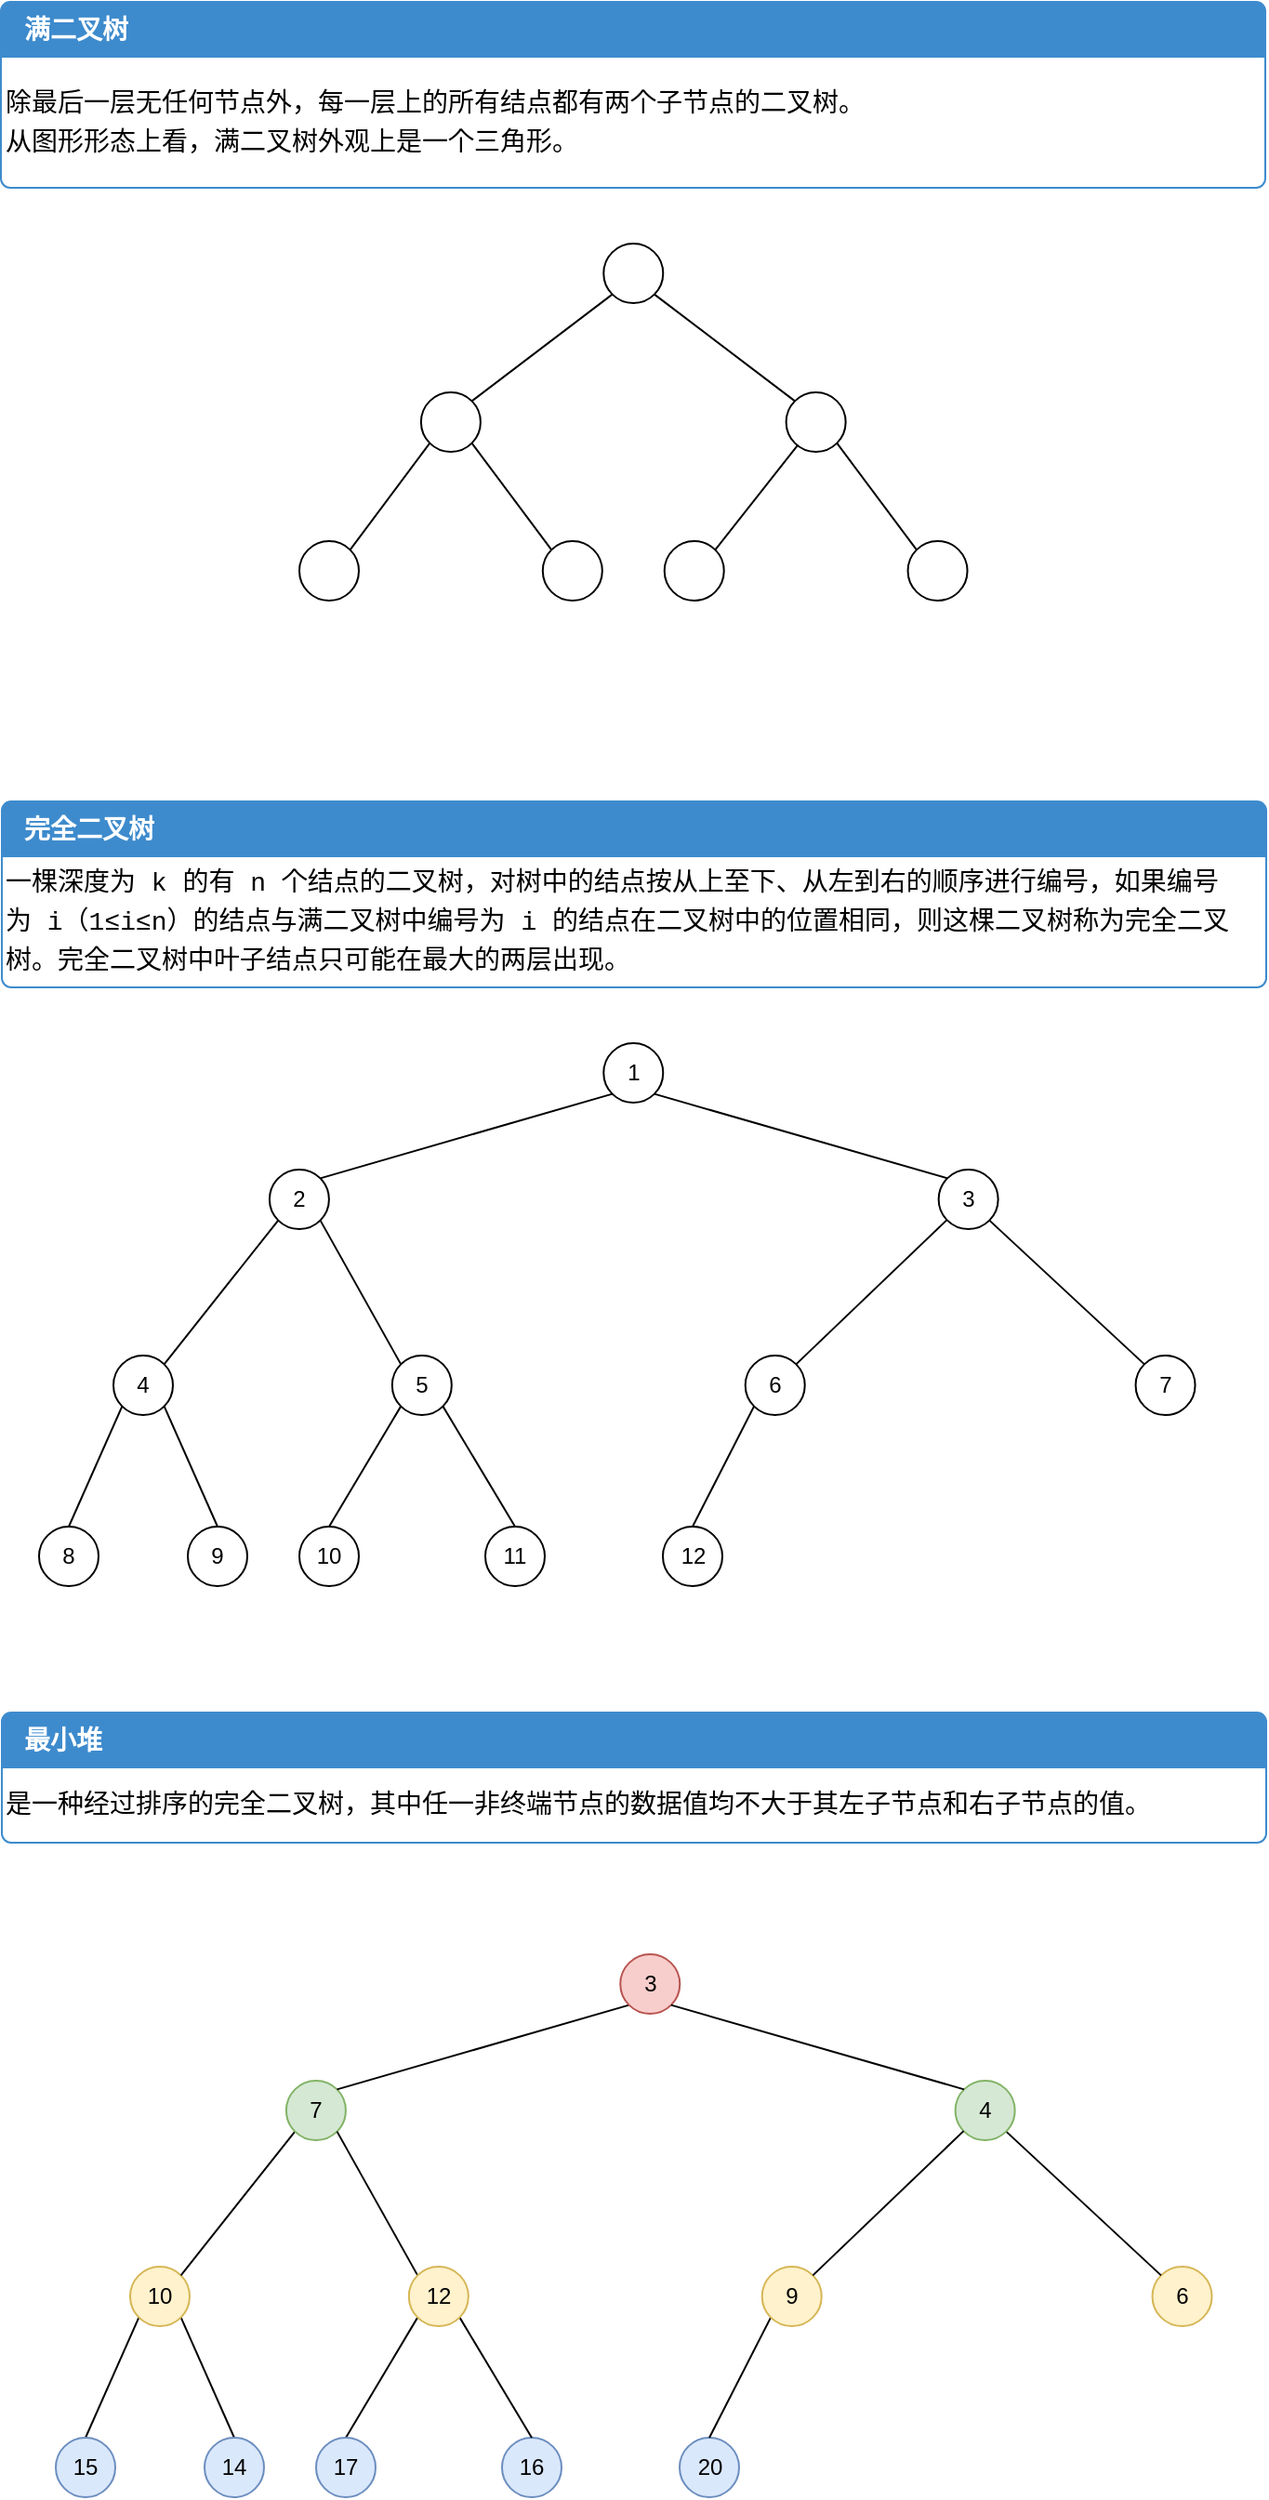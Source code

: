 <mxfile version="12.2.4" pages="1"><diagram id="2cTW7WlJ9Rkr5j_ChCZ1" name="Page-1"><mxGraphModel dx="639" dy="655" grid="1" gridSize="10" guides="1" tooltips="1" connect="1" arrows="1" fold="1" page="1" pageScale="1" pageWidth="827" pageHeight="1169" math="0" shadow="0"><root><mxCell id="0"/><mxCell id="1" parent="0"/><mxCell id="16" value="&lt;div style=&quot;font-family: &amp;#34;menlo&amp;#34; , &amp;#34;monaco&amp;#34; , &amp;#34;courier new&amp;#34; , monospace ; font-size: 14px ; line-height: 21px ; white-space: pre&quot;&gt;&lt;div style=&quot;font-family: &amp;#34;menlo&amp;#34; , &amp;#34;monaco&amp;#34; , &amp;#34;courier new&amp;#34; , monospace ; line-height: 21px&quot;&gt;&lt;div&gt;&lt;span&gt;除最后一层无任何节点&lt;/span&gt;外，每一层上的所有结点都有两个子节点的二叉树。&lt;/div&gt;&lt;div&gt;&lt;span&gt;从图形形态上看，满二&lt;/span&gt;叉树外观上是一个三角形。&lt;/div&gt;&lt;/div&gt;&lt;/div&gt;" style="html=1;shadow=0;dashed=0;shape=mxgraph.bootstrap.rrect;align=left;rSize=5;strokeColor=#3D8BCD;fontColor=#000000;spacingTop=30;whiteSpace=wrap;labelBackgroundColor=#FFFFFF;" parent="1" vertex="1"><mxGeometry x="39.5" y="80" width="680" height="100" as="geometry"/></mxCell><mxCell id="17" value="满二叉树" style="html=1;shadow=0;dashed=0;shape=mxgraph.bootstrap.topButton;rSize=5;strokeColor=none;fillColor=#3D8BCD;fontColor=#ffffff;fontSize=14;fontStyle=1;align=left;spacingLeft=10;whiteSpace=wrap;resizeWidth=1;" parent="16" vertex="1"><mxGeometry width="680" height="30" relative="1" as="geometry"/></mxCell><mxCell id="26" value="" style="group" parent="1" vertex="1" connectable="0"><mxGeometry x="200" y="210" width="360" height="200" as="geometry"/></mxCell><mxCell id="2" value="" style="ellipse;whiteSpace=wrap;html=1;aspect=fixed;" parent="26" vertex="1"><mxGeometry x="163.636" width="32" height="32" as="geometry"/></mxCell><mxCell id="3" value="" style="ellipse;whiteSpace=wrap;html=1;aspect=fixed;" parent="26" vertex="1"><mxGeometry x="65.455" y="80" width="32" height="32" as="geometry"/></mxCell><mxCell id="9" style="rounded=0;orthogonalLoop=1;jettySize=auto;html=1;exitX=0;exitY=1;exitDx=0;exitDy=0;entryX=1;entryY=0;entryDx=0;entryDy=0;endArrow=none;endFill=0;" parent="26" source="2" target="3" edge="1"><mxGeometry relative="1" as="geometry"/></mxCell><mxCell id="4" value="" style="ellipse;whiteSpace=wrap;html=1;aspect=fixed;" parent="26" vertex="1"><mxGeometry x="261.818" y="80" width="32" height="32" as="geometry"/></mxCell><mxCell id="5" value="" style="ellipse;whiteSpace=wrap;html=1;aspect=fixed;" parent="26" vertex="1"><mxGeometry x="130.909" y="160" width="32" height="32" as="geometry"/></mxCell><mxCell id="12" style="edgeStyle=none;rounded=0;orthogonalLoop=1;jettySize=auto;html=1;exitX=1;exitY=1;exitDx=0;exitDy=0;entryX=0;entryY=0;entryDx=0;entryDy=0;endArrow=none;endFill=0;" parent="26" source="3" target="5" edge="1"><mxGeometry relative="1" as="geometry"/></mxCell><mxCell id="6" value="" style="ellipse;whiteSpace=wrap;html=1;aspect=fixed;" parent="26" vertex="1"><mxGeometry y="160" width="32" height="32" as="geometry"/></mxCell><mxCell id="11" style="edgeStyle=none;rounded=0;orthogonalLoop=1;jettySize=auto;html=1;exitX=0;exitY=1;exitDx=0;exitDy=0;entryX=1;entryY=0;entryDx=0;entryDy=0;endArrow=none;endFill=0;" parent="26" source="3" target="6" edge="1"><mxGeometry relative="1" as="geometry"/></mxCell><mxCell id="7" value="" style="ellipse;whiteSpace=wrap;html=1;aspect=fixed;" parent="26" vertex="1"><mxGeometry x="196.364" y="160" width="32" height="32" as="geometry"/></mxCell><mxCell id="13" style="edgeStyle=none;rounded=0;orthogonalLoop=1;jettySize=auto;html=1;entryX=1;entryY=0;entryDx=0;entryDy=0;endArrow=none;endFill=0;" parent="26" source="4" target="7" edge="1"><mxGeometry relative="1" as="geometry"/></mxCell><mxCell id="8" value="" style="ellipse;whiteSpace=wrap;html=1;aspect=fixed;" parent="26" vertex="1"><mxGeometry x="327.273" y="160" width="32" height="32" as="geometry"/></mxCell><mxCell id="14" style="edgeStyle=none;rounded=0;orthogonalLoop=1;jettySize=auto;html=1;exitX=1;exitY=1;exitDx=0;exitDy=0;entryX=0;entryY=0;entryDx=0;entryDy=0;endArrow=none;endFill=0;" parent="26" source="4" target="8" edge="1"><mxGeometry relative="1" as="geometry"/></mxCell><mxCell id="10" style="rounded=0;orthogonalLoop=1;jettySize=auto;html=1;exitX=1;exitY=1;exitDx=0;exitDy=0;entryX=0;entryY=0;entryDx=0;entryDy=0;endArrow=none;endFill=0;" parent="26" source="2" target="4" edge="1"><mxGeometry relative="1" as="geometry"><mxPoint x="176.611" y="44.142" as="sourcePoint"/><mxPoint x="101.571" y="95.858" as="targetPoint"/></mxGeometry></mxCell><mxCell id="98" value="7" style="ellipse;whiteSpace=wrap;html=1;aspect=fixed;" parent="1" vertex="1"><mxGeometry x="649.773" y="808" width="32" height="32" as="geometry"/></mxCell><mxCell id="99" style="edgeStyle=none;rounded=0;orthogonalLoop=1;jettySize=auto;html=1;exitX=1;exitY=1;exitDx=0;exitDy=0;entryX=0;entryY=0;entryDx=0;entryDy=0;endArrow=none;endFill=0;" parent="1" source="91" target="98" edge="1"><mxGeometry relative="1" as="geometry"/></mxCell><mxCell id="110" style="edgeStyle=none;rounded=0;orthogonalLoop=1;jettySize=auto;html=1;exitX=0;exitY=1;exitDx=0;exitDy=0;entryX=0.5;entryY=0;entryDx=0;entryDy=0;endArrow=none;endFill=0;fontColor=#000000;" parent="1" source="94" target="106" edge="1"><mxGeometry relative="1" as="geometry"/></mxCell><mxCell id="111" style="edgeStyle=none;rounded=0;orthogonalLoop=1;jettySize=auto;html=1;exitX=1;exitY=1;exitDx=0;exitDy=0;entryX=0.5;entryY=0;entryDx=0;entryDy=0;endArrow=none;endFill=0;fontColor=#000000;" parent="1" source="94" target="107" edge="1"><mxGeometry relative="1" as="geometry"/></mxCell><mxCell id="94" value="4" style="ellipse;whiteSpace=wrap;html=1;aspect=fixed;" parent="1" vertex="1"><mxGeometry x="100" y="808" width="32" height="32" as="geometry"/></mxCell><mxCell id="95" style="edgeStyle=none;rounded=0;orthogonalLoop=1;jettySize=auto;html=1;exitX=0;exitY=1;exitDx=0;exitDy=0;entryX=1;entryY=0;entryDx=0;entryDy=0;endArrow=none;endFill=0;" parent="1" source="89" target="94" edge="1"><mxGeometry relative="1" as="geometry"/></mxCell><mxCell id="106" value="8" style="ellipse;whiteSpace=wrap;html=1;aspect=fixed;" parent="1" vertex="1"><mxGeometry x="60" y="900" width="32" height="32" as="geometry"/></mxCell><mxCell id="107" value="9" style="ellipse;whiteSpace=wrap;html=1;aspect=fixed;" parent="1" vertex="1"><mxGeometry x="140" y="900" width="32" height="32" as="geometry"/></mxCell><mxCell id="112" style="edgeStyle=none;rounded=0;orthogonalLoop=1;jettySize=auto;html=1;exitX=0.5;exitY=0;exitDx=0;exitDy=0;entryX=0;entryY=1;entryDx=0;entryDy=0;endArrow=none;endFill=0;fontColor=#000000;" parent="1" source="108" target="92" edge="1"><mxGeometry relative="1" as="geometry"/></mxCell><mxCell id="108" value="10" style="ellipse;whiteSpace=wrap;html=1;aspect=fixed;" parent="1" vertex="1"><mxGeometry x="200" y="900" width="32" height="32" as="geometry"/></mxCell><mxCell id="109" value="11" style="ellipse;whiteSpace=wrap;html=1;aspect=fixed;" parent="1" vertex="1"><mxGeometry x="300" y="900" width="32" height="32" as="geometry"/></mxCell><mxCell id="113" style="edgeStyle=none;rounded=0;orthogonalLoop=1;jettySize=auto;html=1;exitX=1;exitY=1;exitDx=0;exitDy=0;endArrow=none;endFill=0;fontColor=#000000;entryX=0.5;entryY=0;entryDx=0;entryDy=0;" parent="1" source="92" target="109" edge="1"><mxGeometry relative="1" as="geometry"><mxPoint x="326" y="900" as="targetPoint"/></mxGeometry></mxCell><mxCell id="115" value="12" style="ellipse;whiteSpace=wrap;html=1;aspect=fixed;rotation=0;" parent="1" vertex="1"><mxGeometry x="395.5" y="900" width="32" height="32" as="geometry"/></mxCell><mxCell id="117" style="edgeStyle=none;rounded=0;orthogonalLoop=1;jettySize=auto;html=1;exitX=0;exitY=1;exitDx=0;exitDy=0;entryX=0.5;entryY=0;entryDx=0;entryDy=0;endArrow=none;endFill=0;fontColor=#000000;" parent="1" source="96" target="115" edge="1"><mxGeometry relative="1" as="geometry"/></mxCell><mxCell id="89" value="2" style="ellipse;whiteSpace=wrap;html=1;aspect=fixed;" parent="1" vertex="1"><mxGeometry x="183.955" y="708" width="32" height="32" as="geometry"/></mxCell><mxCell id="90" style="rounded=0;orthogonalLoop=1;jettySize=auto;html=1;exitX=0;exitY=1;exitDx=0;exitDy=0;entryX=1;entryY=0;entryDx=0;entryDy=0;endArrow=none;endFill=0;" parent="1" source="88" target="89" edge="1"><mxGeometry relative="1" as="geometry"/></mxCell><mxCell id="93" style="edgeStyle=none;rounded=0;orthogonalLoop=1;jettySize=auto;html=1;exitX=1;exitY=1;exitDx=0;exitDy=0;entryX=0;entryY=0;entryDx=0;entryDy=0;endArrow=none;endFill=0;" parent="1" source="89" target="92" edge="1"><mxGeometry relative="1" as="geometry"/></mxCell><mxCell id="88" value="1" style="ellipse;whiteSpace=wrap;html=1;aspect=fixed;" parent="1" vertex="1"><mxGeometry x="363.636" y="640" width="32" height="32" as="geometry"/></mxCell><mxCell id="92" value="5" style="ellipse;whiteSpace=wrap;html=1;aspect=fixed;" parent="1" vertex="1"><mxGeometry x="249.909" y="808" width="32" height="32" as="geometry"/></mxCell><mxCell id="91" value="3" style="ellipse;whiteSpace=wrap;html=1;aspect=fixed;" parent="1" vertex="1"><mxGeometry x="543.818" y="708" width="32" height="32" as="geometry"/></mxCell><mxCell id="100" style="rounded=0;orthogonalLoop=1;jettySize=auto;html=1;exitX=1;exitY=1;exitDx=0;exitDy=0;entryX=0;entryY=0;entryDx=0;entryDy=0;endArrow=none;endFill=0;" parent="1" source="88" target="91" edge="1"><mxGeometry relative="1" as="geometry"><mxPoint x="376.611" y="684.142" as="sourcePoint"/><mxPoint x="301.571" y="735.858" as="targetPoint"/></mxGeometry></mxCell><mxCell id="96" value="6" style="ellipse;whiteSpace=wrap;html=1;aspect=fixed;" parent="1" vertex="1"><mxGeometry x="439.864" y="808" width="32" height="32" as="geometry"/></mxCell><mxCell id="97" style="edgeStyle=none;rounded=0;orthogonalLoop=1;jettySize=auto;html=1;entryX=1;entryY=0;entryDx=0;entryDy=0;endArrow=none;endFill=0;" parent="1" source="91" target="96" edge="1"><mxGeometry relative="1" as="geometry"/></mxCell><mxCell id="118" value="&lt;div style=&quot;font-family: &amp;#34;menlo&amp;#34; , &amp;#34;monaco&amp;#34; , &amp;#34;courier new&amp;#34; , monospace ; font-size: 14px ; line-height: 21px ; white-space: pre&quot;&gt;&lt;div style=&quot;font-family: &amp;#34;menlo&amp;#34; , &amp;#34;monaco&amp;#34; , &amp;#34;courier new&amp;#34; , monospace ; line-height: 21px&quot;&gt;&lt;div style=&quot;font-family: &amp;#34;menlo&amp;#34; , &amp;#34;monaco&amp;#34; , &amp;#34;courier new&amp;#34; , monospace ; line-height: 21px&quot;&gt;&lt;span style=&quot;background-color: rgb(255 , 255 , 255)&quot;&gt;一棵深度为 k 的有 n 个结点的二叉树，对树中的结点按从上至下、从左到右的顺序进行编号，如果编号&lt;/span&gt;&lt;/div&gt;&lt;div style=&quot;font-family: &amp;#34;menlo&amp;#34; , &amp;#34;monaco&amp;#34; , &amp;#34;courier new&amp;#34; , monospace ; line-height: 21px&quot;&gt;&lt;span style=&quot;background-color: rgb(255 , 255 , 255)&quot;&gt;为 i（1≤i≤n）的结点与满二叉树中编号为 i 的结点在二叉树中的位置相同，则这棵二叉树称为完全二叉&lt;/span&gt;&lt;/div&gt;&lt;div style=&quot;font-family: &amp;#34;menlo&amp;#34; , &amp;#34;monaco&amp;#34; , &amp;#34;courier new&amp;#34; , monospace ; line-height: 21px&quot;&gt;&lt;span style=&quot;background-color: rgb(255 , 255 , 255)&quot;&gt;树。完全二叉树中叶子结点只可能在最大的两层出现。&lt;/span&gt;&lt;/div&gt;&lt;/div&gt;&lt;/div&gt;" style="html=1;shadow=0;dashed=0;shape=mxgraph.bootstrap.rrect;align=left;rSize=5;strokeColor=#3D8BCD;fontColor=#000000;spacingTop=30;whiteSpace=wrap;labelBackgroundColor=#FFFFFF;" parent="1" vertex="1"><mxGeometry x="40" y="510" width="680" height="100" as="geometry"/></mxCell><mxCell id="119" value="完全二叉树" style="html=1;shadow=0;dashed=0;shape=mxgraph.bootstrap.topButton;rSize=5;strokeColor=none;fillColor=#3D8BCD;fontColor=#ffffff;fontSize=14;fontStyle=1;align=left;spacingLeft=10;whiteSpace=wrap;resizeWidth=1;" parent="118" vertex="1"><mxGeometry width="680" height="30" relative="1" as="geometry"/></mxCell><mxCell id="120" value="&lt;div style=&quot;font-family: &amp;#34;menlo&amp;#34; , &amp;#34;monaco&amp;#34; , &amp;#34;courier new&amp;#34; , monospace ; font-size: 14px ; line-height: 21px ; white-space: pre&quot;&gt;&lt;div style=&quot;font-family: &amp;#34;menlo&amp;#34; , &amp;#34;monaco&amp;#34; , &amp;#34;courier new&amp;#34; , monospace ; line-height: 21px&quot;&gt;&lt;div style=&quot;font-family: &amp;#34;menlo&amp;#34; , &amp;#34;monaco&amp;#34; , &amp;#34;courier new&amp;#34; , monospace ; line-height: 21px&quot;&gt;是一种经过排序的完全二叉树，其中任一非终端节点的数据值均不大于其左子节点和右子节点的值。&lt;/div&gt;&lt;/div&gt;&lt;/div&gt;" style="html=1;shadow=0;dashed=0;shape=mxgraph.bootstrap.rrect;align=left;rSize=5;strokeColor=#3D8BCD;fontColor=#000000;spacingTop=30;whiteSpace=wrap;labelBackgroundColor=#FFFFFF;" parent="1" vertex="1"><mxGeometry x="40" y="1000" width="680" height="70" as="geometry"/></mxCell><mxCell id="121" value="最小堆" style="html=1;shadow=0;dashed=0;shape=mxgraph.bootstrap.topButton;rSize=5;strokeColor=none;fillColor=#3D8BCD;fontColor=#ffffff;fontSize=14;fontStyle=1;align=left;spacingLeft=10;whiteSpace=wrap;resizeWidth=1;" parent="120" vertex="1"><mxGeometry width="680" height="30" relative="1" as="geometry"/></mxCell><mxCell id="122" value="6" style="ellipse;whiteSpace=wrap;html=1;aspect=fixed;fillColor=#fff2cc;strokeColor=#d6b656;" parent="1" vertex="1"><mxGeometry x="658.773" y="1298" width="32" height="32" as="geometry"/></mxCell><mxCell id="123" style="edgeStyle=none;rounded=0;orthogonalLoop=1;jettySize=auto;html=1;exitX=1;exitY=1;exitDx=0;exitDy=0;entryX=0;entryY=0;entryDx=0;entryDy=0;endArrow=none;endFill=0;" parent="1" source="141" target="122" edge="1"><mxGeometry relative="1" as="geometry"/></mxCell><mxCell id="124" style="edgeStyle=none;rounded=0;orthogonalLoop=1;jettySize=auto;html=1;exitX=0;exitY=1;exitDx=0;exitDy=0;entryX=0.5;entryY=0;entryDx=0;entryDy=0;endArrow=none;endFill=0;fontColor=#000000;" parent="1" source="126" target="128" edge="1"><mxGeometry relative="1" as="geometry"/></mxCell><mxCell id="125" style="edgeStyle=none;rounded=0;orthogonalLoop=1;jettySize=auto;html=1;exitX=1;exitY=1;exitDx=0;exitDy=0;entryX=0.5;entryY=0;entryDx=0;entryDy=0;endArrow=none;endFill=0;fontColor=#000000;" parent="1" source="126" target="129" edge="1"><mxGeometry relative="1" as="geometry"/></mxCell><mxCell id="126" value="10" style="ellipse;whiteSpace=wrap;html=1;aspect=fixed;fillColor=#fff2cc;strokeColor=#d6b656;" parent="1" vertex="1"><mxGeometry x="109" y="1298" width="32" height="32" as="geometry"/></mxCell><mxCell id="127" style="edgeStyle=none;rounded=0;orthogonalLoop=1;jettySize=auto;html=1;exitX=0;exitY=1;exitDx=0;exitDy=0;entryX=1;entryY=0;entryDx=0;entryDy=0;endArrow=none;endFill=0;" parent="1" source="136" target="126" edge="1"><mxGeometry relative="1" as="geometry"/></mxCell><mxCell id="128" value="15" style="ellipse;whiteSpace=wrap;html=1;aspect=fixed;fillColor=#dae8fc;strokeColor=#6c8ebf;" parent="1" vertex="1"><mxGeometry x="69" y="1390" width="32" height="32" as="geometry"/></mxCell><mxCell id="129" value="14" style="ellipse;whiteSpace=wrap;html=1;aspect=fixed;fillColor=#dae8fc;strokeColor=#6c8ebf;" parent="1" vertex="1"><mxGeometry x="149" y="1390" width="32" height="32" as="geometry"/></mxCell><mxCell id="130" style="edgeStyle=none;rounded=0;orthogonalLoop=1;jettySize=auto;html=1;exitX=0.5;exitY=0;exitDx=0;exitDy=0;entryX=0;entryY=1;entryDx=0;entryDy=0;endArrow=none;endFill=0;fontColor=#000000;" parent="1" source="131" target="140" edge="1"><mxGeometry relative="1" as="geometry"/></mxCell><mxCell id="131" value="17" style="ellipse;whiteSpace=wrap;html=1;aspect=fixed;fillColor=#dae8fc;strokeColor=#6c8ebf;" parent="1" vertex="1"><mxGeometry x="209" y="1390" width="32" height="32" as="geometry"/></mxCell><mxCell id="132" value="16" style="ellipse;whiteSpace=wrap;html=1;aspect=fixed;fillColor=#dae8fc;strokeColor=#6c8ebf;" parent="1" vertex="1"><mxGeometry x="309" y="1390" width="32" height="32" as="geometry"/></mxCell><mxCell id="133" style="edgeStyle=none;rounded=0;orthogonalLoop=1;jettySize=auto;html=1;exitX=1;exitY=1;exitDx=0;exitDy=0;endArrow=none;endFill=0;fontColor=#000000;entryX=0.5;entryY=0;entryDx=0;entryDy=0;" parent="1" source="140" target="132" edge="1"><mxGeometry relative="1" as="geometry"><mxPoint x="335" y="1390" as="targetPoint"/></mxGeometry></mxCell><mxCell id="134" value="20" style="ellipse;whiteSpace=wrap;html=1;aspect=fixed;rotation=0;fillColor=#dae8fc;strokeColor=#6c8ebf;" parent="1" vertex="1"><mxGeometry x="404.5" y="1390" width="32" height="32" as="geometry"/></mxCell><mxCell id="135" style="edgeStyle=none;rounded=0;orthogonalLoop=1;jettySize=auto;html=1;exitX=0;exitY=1;exitDx=0;exitDy=0;entryX=0.5;entryY=0;entryDx=0;entryDy=0;endArrow=none;endFill=0;fontColor=#000000;" parent="1" source="143" target="134" edge="1"><mxGeometry relative="1" as="geometry"/></mxCell><mxCell id="136" value="7" style="ellipse;whiteSpace=wrap;html=1;aspect=fixed;fillColor=#d5e8d4;strokeColor=#82b366;" parent="1" vertex="1"><mxGeometry x="192.955" y="1198" width="32" height="32" as="geometry"/></mxCell><mxCell id="137" style="rounded=0;orthogonalLoop=1;jettySize=auto;html=1;exitX=0;exitY=1;exitDx=0;exitDy=0;entryX=1;entryY=0;entryDx=0;entryDy=0;endArrow=none;endFill=0;" parent="1" source="139" target="136" edge="1"><mxGeometry relative="1" as="geometry"/></mxCell><mxCell id="138" style="edgeStyle=none;rounded=0;orthogonalLoop=1;jettySize=auto;html=1;exitX=1;exitY=1;exitDx=0;exitDy=0;entryX=0;entryY=0;entryDx=0;entryDy=0;endArrow=none;endFill=0;" parent="1" source="136" target="140" edge="1"><mxGeometry relative="1" as="geometry"/></mxCell><mxCell id="139" value="3" style="ellipse;whiteSpace=wrap;html=1;aspect=fixed;fillColor=#f8cecc;strokeColor=#b85450;" parent="1" vertex="1"><mxGeometry x="372.636" y="1130" width="32" height="32" as="geometry"/></mxCell><mxCell id="140" value="12" style="ellipse;whiteSpace=wrap;html=1;aspect=fixed;fillColor=#fff2cc;strokeColor=#d6b656;" parent="1" vertex="1"><mxGeometry x="258.909" y="1298" width="32" height="32" as="geometry"/></mxCell><mxCell id="141" value="4" style="ellipse;whiteSpace=wrap;html=1;aspect=fixed;fillColor=#d5e8d4;strokeColor=#82b366;" parent="1" vertex="1"><mxGeometry x="552.818" y="1198" width="32" height="32" as="geometry"/></mxCell><mxCell id="142" style="rounded=0;orthogonalLoop=1;jettySize=auto;html=1;exitX=1;exitY=1;exitDx=0;exitDy=0;entryX=0;entryY=0;entryDx=0;entryDy=0;endArrow=none;endFill=0;" parent="1" source="139" target="141" edge="1"><mxGeometry relative="1" as="geometry"><mxPoint x="385.611" y="1174.142" as="sourcePoint"/><mxPoint x="310.571" y="1225.858" as="targetPoint"/></mxGeometry></mxCell><mxCell id="143" value="9" style="ellipse;whiteSpace=wrap;html=1;aspect=fixed;fillColor=#fff2cc;strokeColor=#d6b656;" parent="1" vertex="1"><mxGeometry x="448.864" y="1298" width="32" height="32" as="geometry"/></mxCell><mxCell id="144" style="edgeStyle=none;rounded=0;orthogonalLoop=1;jettySize=auto;html=1;entryX=1;entryY=0;entryDx=0;entryDy=0;endArrow=none;endFill=0;" parent="1" source="141" target="143" edge="1"><mxGeometry relative="1" as="geometry"/></mxCell></root></mxGraphModel></diagram></mxfile>